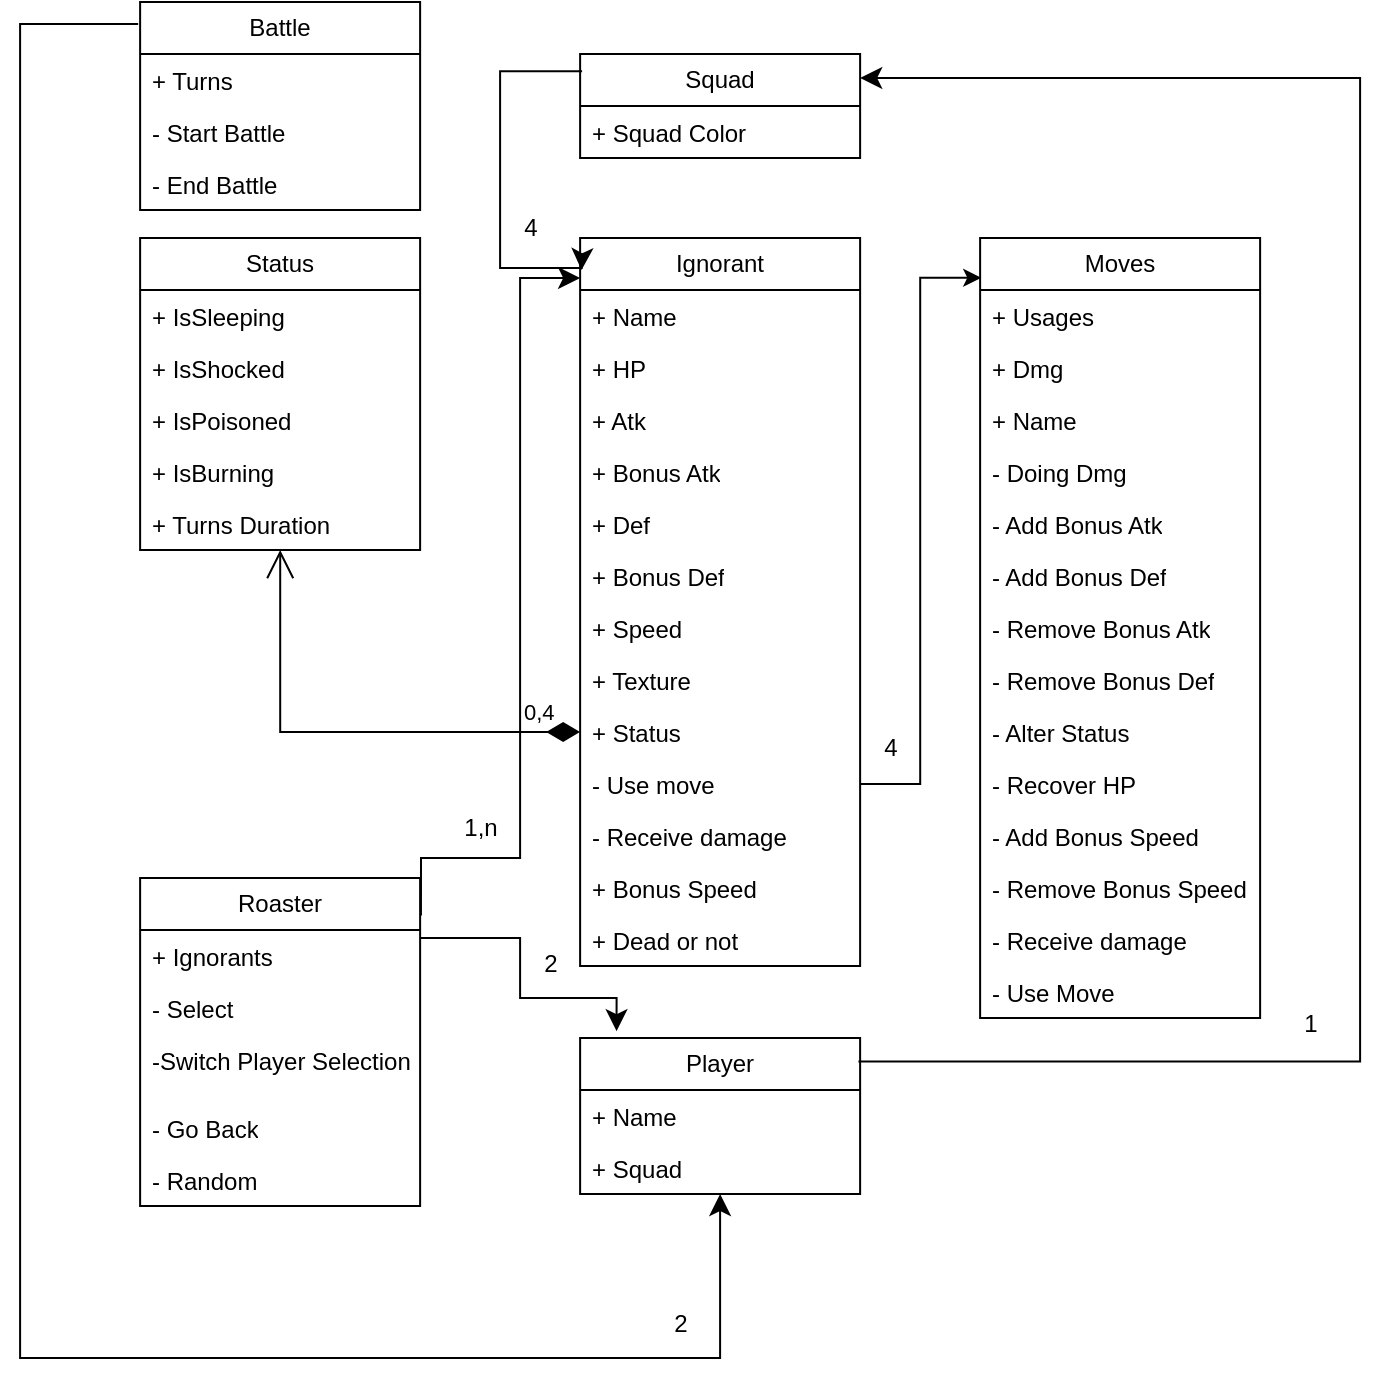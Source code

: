 <mxfile version="21.7.2" type="device">
  <diagram name="Pagina-1" id="jMCbuteyLF4isOyRByNc">
    <mxGraphModel dx="2751" dy="2220" grid="1" gridSize="10" guides="1" tooltips="1" connect="1" arrows="1" fold="1" page="1" pageScale="1" pageWidth="827" pageHeight="1169" math="0" shadow="0">
      <root>
        <mxCell id="0" />
        <mxCell id="1" parent="0" />
        <mxCell id="ofKXS1PiozarZB3otGyu-82" value="Ignorant" style="swimlane;fontStyle=0;childLayout=stackLayout;horizontal=1;startSize=26;fillColor=none;horizontalStack=0;resizeParent=1;resizeParentMax=0;resizeLast=0;collapsible=1;marginBottom=0;whiteSpace=wrap;html=1;" parent="1" vertex="1">
          <mxGeometry x="-39.94" y="-242" width="140" height="364" as="geometry" />
        </mxCell>
        <mxCell id="7dxguMWowUexCHQwfALJ-18" value="+ Name" style="text;strokeColor=none;fillColor=none;align=left;verticalAlign=top;spacingLeft=4;spacingRight=4;overflow=hidden;rotatable=0;points=[[0,0.5],[1,0.5]];portConstraint=eastwest;whiteSpace=wrap;html=1;" vertex="1" parent="ofKXS1PiozarZB3otGyu-82">
          <mxGeometry y="26" width="140" height="26" as="geometry" />
        </mxCell>
        <mxCell id="ofKXS1PiozarZB3otGyu-83" value="+ HP" style="text;strokeColor=none;fillColor=none;align=left;verticalAlign=top;spacingLeft=4;spacingRight=4;overflow=hidden;rotatable=0;points=[[0,0.5],[1,0.5]];portConstraint=eastwest;whiteSpace=wrap;html=1;" parent="ofKXS1PiozarZB3otGyu-82" vertex="1">
          <mxGeometry y="52" width="140" height="26" as="geometry" />
        </mxCell>
        <mxCell id="ofKXS1PiozarZB3otGyu-84" value="+ Atk" style="text;strokeColor=none;fillColor=none;align=left;verticalAlign=top;spacingLeft=4;spacingRight=4;overflow=hidden;rotatable=0;points=[[0,0.5],[1,0.5]];portConstraint=eastwest;whiteSpace=wrap;html=1;" parent="ofKXS1PiozarZB3otGyu-82" vertex="1">
          <mxGeometry y="78" width="140" height="26" as="geometry" />
        </mxCell>
        <mxCell id="ofKXS1PiozarZB3otGyu-96" value="+ Bonus Atk" style="text;strokeColor=none;fillColor=none;align=left;verticalAlign=top;spacingLeft=4;spacingRight=4;overflow=hidden;rotatable=0;points=[[0,0.5],[1,0.5]];portConstraint=eastwest;whiteSpace=wrap;html=1;" parent="ofKXS1PiozarZB3otGyu-82" vertex="1">
          <mxGeometry y="104" width="140" height="26" as="geometry" />
        </mxCell>
        <mxCell id="ofKXS1PiozarZB3otGyu-86" value="+ Def" style="text;strokeColor=none;fillColor=none;align=left;verticalAlign=top;spacingLeft=4;spacingRight=4;overflow=hidden;rotatable=0;points=[[0,0.5],[1,0.5]];portConstraint=eastwest;whiteSpace=wrap;html=1;" parent="ofKXS1PiozarZB3otGyu-82" vertex="1">
          <mxGeometry y="130" width="140" height="26" as="geometry" />
        </mxCell>
        <mxCell id="ofKXS1PiozarZB3otGyu-97" value="+ Bonus Def" style="text;strokeColor=none;fillColor=none;align=left;verticalAlign=top;spacingLeft=4;spacingRight=4;overflow=hidden;rotatable=0;points=[[0,0.5],[1,0.5]];portConstraint=eastwest;whiteSpace=wrap;html=1;" parent="ofKXS1PiozarZB3otGyu-82" vertex="1">
          <mxGeometry y="156" width="140" height="26" as="geometry" />
        </mxCell>
        <mxCell id="ofKXS1PiozarZB3otGyu-89" value="+ Speed" style="text;strokeColor=none;fillColor=none;align=left;verticalAlign=top;spacingLeft=4;spacingRight=4;overflow=hidden;rotatable=0;points=[[0,0.5],[1,0.5]];portConstraint=eastwest;whiteSpace=wrap;html=1;" parent="ofKXS1PiozarZB3otGyu-82" vertex="1">
          <mxGeometry y="182" width="140" height="26" as="geometry" />
        </mxCell>
        <mxCell id="ofKXS1PiozarZB3otGyu-90" value="+ Texture" style="text;strokeColor=none;fillColor=none;align=left;verticalAlign=top;spacingLeft=4;spacingRight=4;overflow=hidden;rotatable=0;points=[[0,0.5],[1,0.5]];portConstraint=eastwest;whiteSpace=wrap;html=1;" parent="ofKXS1PiozarZB3otGyu-82" vertex="1">
          <mxGeometry y="208" width="140" height="26" as="geometry" />
        </mxCell>
        <mxCell id="ofKXS1PiozarZB3otGyu-111" value="+ Status" style="text;strokeColor=none;fillColor=none;align=left;verticalAlign=top;spacingLeft=4;spacingRight=4;overflow=hidden;rotatable=0;points=[[0,0.5],[1,0.5]];portConstraint=eastwest;whiteSpace=wrap;html=1;" parent="ofKXS1PiozarZB3otGyu-82" vertex="1">
          <mxGeometry y="234" width="140" height="26" as="geometry" />
        </mxCell>
        <mxCell id="ofKXS1PiozarZB3otGyu-114" value="- Use move" style="text;strokeColor=none;fillColor=none;align=left;verticalAlign=top;spacingLeft=4;spacingRight=4;overflow=hidden;rotatable=0;points=[[0,0.5],[1,0.5]];portConstraint=eastwest;whiteSpace=wrap;html=1;" parent="ofKXS1PiozarZB3otGyu-82" vertex="1">
          <mxGeometry y="260" width="140" height="26" as="geometry" />
        </mxCell>
        <mxCell id="ofKXS1PiozarZB3otGyu-91" value="- Receive damage" style="text;strokeColor=none;fillColor=none;align=left;verticalAlign=top;spacingLeft=4;spacingRight=4;overflow=hidden;rotatable=0;points=[[0,0.5],[1,0.5]];portConstraint=eastwest;whiteSpace=wrap;html=1;" parent="ofKXS1PiozarZB3otGyu-82" vertex="1">
          <mxGeometry y="286" width="140" height="26" as="geometry" />
        </mxCell>
        <mxCell id="7dxguMWowUexCHQwfALJ-14" value="+ Bonus Speed" style="text;strokeColor=none;fillColor=none;align=left;verticalAlign=top;spacingLeft=4;spacingRight=4;overflow=hidden;rotatable=0;points=[[0,0.5],[1,0.5]];portConstraint=eastwest;whiteSpace=wrap;html=1;" vertex="1" parent="ofKXS1PiozarZB3otGyu-82">
          <mxGeometry y="312" width="140" height="26" as="geometry" />
        </mxCell>
        <mxCell id="7dxguMWowUexCHQwfALJ-39" value="+ Dead or not" style="text;strokeColor=none;fillColor=none;align=left;verticalAlign=top;spacingLeft=4;spacingRight=4;overflow=hidden;rotatable=0;points=[[0,0.5],[1,0.5]];portConstraint=eastwest;whiteSpace=wrap;html=1;" vertex="1" parent="ofKXS1PiozarZB3otGyu-82">
          <mxGeometry y="338" width="140" height="26" as="geometry" />
        </mxCell>
        <mxCell id="ofKXS1PiozarZB3otGyu-98" value="Status" style="swimlane;fontStyle=0;childLayout=stackLayout;horizontal=1;startSize=26;fillColor=none;horizontalStack=0;resizeParent=1;resizeParentMax=0;resizeLast=0;collapsible=1;marginBottom=0;whiteSpace=wrap;html=1;" parent="1" vertex="1">
          <mxGeometry x="-259.94" y="-242" width="140" height="156" as="geometry" />
        </mxCell>
        <mxCell id="ofKXS1PiozarZB3otGyu-106" value="+ IsSleeping" style="text;strokeColor=none;fillColor=none;align=left;verticalAlign=top;spacingLeft=4;spacingRight=4;overflow=hidden;rotatable=0;points=[[0,0.5],[1,0.5]];portConstraint=eastwest;whiteSpace=wrap;html=1;" parent="ofKXS1PiozarZB3otGyu-98" vertex="1">
          <mxGeometry y="26" width="140" height="26" as="geometry" />
        </mxCell>
        <mxCell id="ofKXS1PiozarZB3otGyu-107" value="+ IsShocked" style="text;strokeColor=none;fillColor=none;align=left;verticalAlign=top;spacingLeft=4;spacingRight=4;overflow=hidden;rotatable=0;points=[[0,0.5],[1,0.5]];portConstraint=eastwest;whiteSpace=wrap;html=1;" parent="ofKXS1PiozarZB3otGyu-98" vertex="1">
          <mxGeometry y="52" width="140" height="26" as="geometry" />
        </mxCell>
        <mxCell id="ofKXS1PiozarZB3otGyu-108" value="+ IsPoisoned" style="text;strokeColor=none;fillColor=none;align=left;verticalAlign=top;spacingLeft=4;spacingRight=4;overflow=hidden;rotatable=0;points=[[0,0.5],[1,0.5]];portConstraint=eastwest;whiteSpace=wrap;html=1;" parent="ofKXS1PiozarZB3otGyu-98" vertex="1">
          <mxGeometry y="78" width="140" height="26" as="geometry" />
        </mxCell>
        <mxCell id="ofKXS1PiozarZB3otGyu-109" value="+ IsBurning" style="text;strokeColor=none;fillColor=none;align=left;verticalAlign=top;spacingLeft=4;spacingRight=4;overflow=hidden;rotatable=0;points=[[0,0.5],[1,0.5]];portConstraint=eastwest;whiteSpace=wrap;html=1;" parent="ofKXS1PiozarZB3otGyu-98" vertex="1">
          <mxGeometry y="104" width="140" height="26" as="geometry" />
        </mxCell>
        <mxCell id="7dxguMWowUexCHQwfALJ-105" value="+ Turns Duration" style="text;strokeColor=none;fillColor=none;align=left;verticalAlign=top;spacingLeft=4;spacingRight=4;overflow=hidden;rotatable=0;points=[[0,0.5],[1,0.5]];portConstraint=eastwest;whiteSpace=wrap;html=1;" vertex="1" parent="ofKXS1PiozarZB3otGyu-98">
          <mxGeometry y="130" width="140" height="26" as="geometry" />
        </mxCell>
        <mxCell id="ofKXS1PiozarZB3otGyu-113" value="0,4" style="endArrow=open;html=1;endSize=12;startArrow=diamondThin;startSize=14;startFill=1;edgeStyle=orthogonalEdgeStyle;align=left;verticalAlign=bottom;rounded=0;" parent="1" source="ofKXS1PiozarZB3otGyu-111" target="ofKXS1PiozarZB3otGyu-98" edge="1">
          <mxGeometry x="-0.751" y="-1" relative="1" as="geometry">
            <mxPoint x="-189.94" y="48" as="sourcePoint" />
            <mxPoint x="-29.94" y="48" as="targetPoint" />
            <mxPoint as="offset" />
          </mxGeometry>
        </mxCell>
        <mxCell id="7dxguMWowUexCHQwfALJ-1" value="Moves" style="swimlane;fontStyle=0;childLayout=stackLayout;horizontal=1;startSize=26;fillColor=none;horizontalStack=0;resizeParent=1;resizeParentMax=0;resizeLast=0;collapsible=1;marginBottom=0;whiteSpace=wrap;html=1;" vertex="1" parent="1">
          <mxGeometry x="160.06" y="-242" width="140" height="390" as="geometry" />
        </mxCell>
        <mxCell id="7dxguMWowUexCHQwfALJ-2" value="+ Usages" style="text;strokeColor=none;fillColor=none;align=left;verticalAlign=top;spacingLeft=4;spacingRight=4;overflow=hidden;rotatable=0;points=[[0,0.5],[1,0.5]];portConstraint=eastwest;whiteSpace=wrap;html=1;" vertex="1" parent="7dxguMWowUexCHQwfALJ-1">
          <mxGeometry y="26" width="140" height="26" as="geometry" />
        </mxCell>
        <mxCell id="7dxguMWowUexCHQwfALJ-16" value="+ Dmg" style="text;strokeColor=none;fillColor=none;align=left;verticalAlign=top;spacingLeft=4;spacingRight=4;overflow=hidden;rotatable=0;points=[[0,0.5],[1,0.5]];portConstraint=eastwest;whiteSpace=wrap;html=1;" vertex="1" parent="7dxguMWowUexCHQwfALJ-1">
          <mxGeometry y="52" width="140" height="26" as="geometry" />
        </mxCell>
        <mxCell id="7dxguMWowUexCHQwfALJ-17" value="+ Name" style="text;strokeColor=none;fillColor=none;align=left;verticalAlign=top;spacingLeft=4;spacingRight=4;overflow=hidden;rotatable=0;points=[[0,0.5],[1,0.5]];portConstraint=eastwest;whiteSpace=wrap;html=1;" vertex="1" parent="7dxguMWowUexCHQwfALJ-1">
          <mxGeometry y="78" width="140" height="26" as="geometry" />
        </mxCell>
        <mxCell id="7dxguMWowUexCHQwfALJ-15" value="- Doing Dmg" style="text;strokeColor=none;fillColor=none;align=left;verticalAlign=top;spacingLeft=4;spacingRight=4;overflow=hidden;rotatable=0;points=[[0,0.5],[1,0.5]];portConstraint=eastwest;whiteSpace=wrap;html=1;" vertex="1" parent="7dxguMWowUexCHQwfALJ-1">
          <mxGeometry y="104" width="140" height="26" as="geometry" />
        </mxCell>
        <mxCell id="7dxguMWowUexCHQwfALJ-3" value="- Add Bonus Atk" style="text;strokeColor=none;fillColor=none;align=left;verticalAlign=top;spacingLeft=4;spacingRight=4;overflow=hidden;rotatable=0;points=[[0,0.5],[1,0.5]];portConstraint=eastwest;whiteSpace=wrap;html=1;" vertex="1" parent="7dxguMWowUexCHQwfALJ-1">
          <mxGeometry y="130" width="140" height="26" as="geometry" />
        </mxCell>
        <mxCell id="7dxguMWowUexCHQwfALJ-4" value="- Add Bonus Def" style="text;strokeColor=none;fillColor=none;align=left;verticalAlign=top;spacingLeft=4;spacingRight=4;overflow=hidden;rotatable=0;points=[[0,0.5],[1,0.5]];portConstraint=eastwest;whiteSpace=wrap;html=1;" vertex="1" parent="7dxguMWowUexCHQwfALJ-1">
          <mxGeometry y="156" width="140" height="26" as="geometry" />
        </mxCell>
        <mxCell id="7dxguMWowUexCHQwfALJ-5" value="- Remove Bonus Atk" style="text;strokeColor=none;fillColor=none;align=left;verticalAlign=top;spacingLeft=4;spacingRight=4;overflow=hidden;rotatable=0;points=[[0,0.5],[1,0.5]];portConstraint=eastwest;whiteSpace=wrap;html=1;" vertex="1" parent="7dxguMWowUexCHQwfALJ-1">
          <mxGeometry y="182" width="140" height="26" as="geometry" />
        </mxCell>
        <mxCell id="7dxguMWowUexCHQwfALJ-6" value="- Remove Bonus Def" style="text;strokeColor=none;fillColor=none;align=left;verticalAlign=top;spacingLeft=4;spacingRight=4;overflow=hidden;rotatable=0;points=[[0,0.5],[1,0.5]];portConstraint=eastwest;whiteSpace=wrap;html=1;" vertex="1" parent="7dxguMWowUexCHQwfALJ-1">
          <mxGeometry y="208" width="140" height="26" as="geometry" />
        </mxCell>
        <mxCell id="7dxguMWowUexCHQwfALJ-7" value="- Alter Status" style="text;strokeColor=none;fillColor=none;align=left;verticalAlign=top;spacingLeft=4;spacingRight=4;overflow=hidden;rotatable=0;points=[[0,0.5],[1,0.5]];portConstraint=eastwest;whiteSpace=wrap;html=1;" vertex="1" parent="7dxguMWowUexCHQwfALJ-1">
          <mxGeometry y="234" width="140" height="26" as="geometry" />
        </mxCell>
        <mxCell id="7dxguMWowUexCHQwfALJ-8" value="- Recover HP" style="text;strokeColor=none;fillColor=none;align=left;verticalAlign=top;spacingLeft=4;spacingRight=4;overflow=hidden;rotatable=0;points=[[0,0.5],[1,0.5]];portConstraint=eastwest;whiteSpace=wrap;html=1;" vertex="1" parent="7dxguMWowUexCHQwfALJ-1">
          <mxGeometry y="260" width="140" height="26" as="geometry" />
        </mxCell>
        <mxCell id="7dxguMWowUexCHQwfALJ-9" value="- Add Bonus Speed" style="text;strokeColor=none;fillColor=none;align=left;verticalAlign=top;spacingLeft=4;spacingRight=4;overflow=hidden;rotatable=0;points=[[0,0.5],[1,0.5]];portConstraint=eastwest;whiteSpace=wrap;html=1;" vertex="1" parent="7dxguMWowUexCHQwfALJ-1">
          <mxGeometry y="286" width="140" height="26" as="geometry" />
        </mxCell>
        <mxCell id="7dxguMWowUexCHQwfALJ-10" value="- Remove Bonus Speed" style="text;strokeColor=none;fillColor=none;align=left;verticalAlign=top;spacingLeft=4;spacingRight=4;overflow=hidden;rotatable=0;points=[[0,0.5],[1,0.5]];portConstraint=eastwest;whiteSpace=wrap;html=1;" vertex="1" parent="7dxguMWowUexCHQwfALJ-1">
          <mxGeometry y="312" width="140" height="26" as="geometry" />
        </mxCell>
        <mxCell id="7dxguMWowUexCHQwfALJ-122" value="- Receive damage" style="text;strokeColor=none;fillColor=none;align=left;verticalAlign=top;spacingLeft=4;spacingRight=4;overflow=hidden;rotatable=0;points=[[0,0.5],[1,0.5]];portConstraint=eastwest;whiteSpace=wrap;html=1;" vertex="1" parent="7dxguMWowUexCHQwfALJ-1">
          <mxGeometry y="338" width="140" height="26" as="geometry" />
        </mxCell>
        <mxCell id="7dxguMWowUexCHQwfALJ-11" value="- Use Move" style="text;strokeColor=none;fillColor=none;align=left;verticalAlign=top;spacingLeft=4;spacingRight=4;overflow=hidden;rotatable=0;points=[[0,0.5],[1,0.5]];portConstraint=eastwest;whiteSpace=wrap;html=1;" vertex="1" parent="7dxguMWowUexCHQwfALJ-1">
          <mxGeometry y="364" width="140" height="26" as="geometry" />
        </mxCell>
        <mxCell id="7dxguMWowUexCHQwfALJ-19" style="edgeStyle=orthogonalEdgeStyle;rounded=0;orthogonalLoop=1;jettySize=auto;html=1;exitX=1;exitY=0.5;exitDx=0;exitDy=0;entryX=0.004;entryY=0.051;entryDx=0;entryDy=0;entryPerimeter=0;" edge="1" parent="1" source="ofKXS1PiozarZB3otGyu-114" target="7dxguMWowUexCHQwfALJ-1">
          <mxGeometry relative="1" as="geometry" />
        </mxCell>
        <mxCell id="7dxguMWowUexCHQwfALJ-20" value="4" style="text;html=1;align=center;verticalAlign=middle;resizable=0;points=[];autosize=1;strokeColor=none;fillColor=none;rotation=0;" vertex="1" parent="1">
          <mxGeometry x="100.06" y="-2" width="30" height="30" as="geometry" />
        </mxCell>
        <mxCell id="7dxguMWowUexCHQwfALJ-22" value="Squad" style="swimlane;fontStyle=0;childLayout=stackLayout;horizontal=1;startSize=26;fillColor=none;horizontalStack=0;resizeParent=1;resizeParentMax=0;resizeLast=0;collapsible=1;marginBottom=0;whiteSpace=wrap;html=1;" vertex="1" parent="1">
          <mxGeometry x="-39.94" y="-334" width="140" height="52" as="geometry" />
        </mxCell>
        <mxCell id="7dxguMWowUexCHQwfALJ-23" value="+ Squad Color" style="text;strokeColor=none;fillColor=none;align=left;verticalAlign=top;spacingLeft=4;spacingRight=4;overflow=hidden;rotatable=0;points=[[0,0.5],[1,0.5]];portConstraint=eastwest;whiteSpace=wrap;html=1;" vertex="1" parent="7dxguMWowUexCHQwfALJ-22">
          <mxGeometry y="26" width="140" height="26" as="geometry" />
        </mxCell>
        <mxCell id="7dxguMWowUexCHQwfALJ-36" value="" style="edgeStyle=segmentEdgeStyle;endArrow=classic;html=1;curved=0;rounded=0;endSize=8;startSize=8;sourcePerimeterSpacing=0;targetPerimeterSpacing=0;entryX=0.005;entryY=0.044;entryDx=0;entryDy=0;entryPerimeter=0;exitX=0.007;exitY=0.165;exitDx=0;exitDy=0;exitPerimeter=0;" edge="1" parent="1" source="7dxguMWowUexCHQwfALJ-22" target="ofKXS1PiozarZB3otGyu-82">
          <mxGeometry width="100" relative="1" as="geometry">
            <mxPoint x="-149.94" y="-332" as="sourcePoint" />
            <mxPoint x="-49.94" y="-292" as="targetPoint" />
            <Array as="points">
              <mxPoint x="-79.94" y="-325" />
              <mxPoint x="-79.94" y="-227" />
            </Array>
          </mxGeometry>
        </mxCell>
        <mxCell id="7dxguMWowUexCHQwfALJ-37" value="4" style="text;html=1;align=center;verticalAlign=middle;resizable=0;points=[];autosize=1;strokeColor=none;fillColor=none;" vertex="1" parent="1">
          <mxGeometry x="-79.94" y="-262" width="30" height="30" as="geometry" />
        </mxCell>
        <mxCell id="7dxguMWowUexCHQwfALJ-40" value="Player" style="swimlane;fontStyle=0;childLayout=stackLayout;horizontal=1;startSize=26;fillColor=none;horizontalStack=0;resizeParent=1;resizeParentMax=0;resizeLast=0;collapsible=1;marginBottom=0;whiteSpace=wrap;html=1;" vertex="1" parent="1">
          <mxGeometry x="-39.94" y="158" width="140" height="78" as="geometry" />
        </mxCell>
        <mxCell id="7dxguMWowUexCHQwfALJ-41" value="+ Name" style="text;strokeColor=none;fillColor=none;align=left;verticalAlign=top;spacingLeft=4;spacingRight=4;overflow=hidden;rotatable=0;points=[[0,0.5],[1,0.5]];portConstraint=eastwest;whiteSpace=wrap;html=1;" vertex="1" parent="7dxguMWowUexCHQwfALJ-40">
          <mxGeometry y="26" width="140" height="26" as="geometry" />
        </mxCell>
        <mxCell id="7dxguMWowUexCHQwfALJ-42" value="+ Squad" style="text;strokeColor=none;fillColor=none;align=left;verticalAlign=top;spacingLeft=4;spacingRight=4;overflow=hidden;rotatable=0;points=[[0,0.5],[1,0.5]];portConstraint=eastwest;whiteSpace=wrap;html=1;" vertex="1" parent="7dxguMWowUexCHQwfALJ-40">
          <mxGeometry y="52" width="140" height="26" as="geometry" />
        </mxCell>
        <mxCell id="7dxguMWowUexCHQwfALJ-69" value="2" style="text;html=1;align=center;verticalAlign=middle;resizable=0;points=[];autosize=1;strokeColor=none;fillColor=none;" vertex="1" parent="1">
          <mxGeometry x="-69.94" y="106" width="30" height="30" as="geometry" />
        </mxCell>
        <mxCell id="7dxguMWowUexCHQwfALJ-70" value="" style="edgeStyle=segmentEdgeStyle;endArrow=classic;html=1;curved=0;rounded=0;endSize=8;startSize=8;sourcePerimeterSpacing=0;targetPerimeterSpacing=0;exitX=0.994;exitY=0.15;exitDx=0;exitDy=0;exitPerimeter=0;" edge="1" parent="1" source="7dxguMWowUexCHQwfALJ-40">
          <mxGeometry width="100" relative="1" as="geometry">
            <mxPoint x="110.06" y="168" as="sourcePoint" />
            <mxPoint x="100.06" y="-322" as="targetPoint" />
            <Array as="points">
              <mxPoint x="350.06" y="170" />
              <mxPoint x="350.06" y="-322" />
              <mxPoint x="100.06" y="-322" />
            </Array>
          </mxGeometry>
        </mxCell>
        <mxCell id="7dxguMWowUexCHQwfALJ-71" value="1" style="text;html=1;align=center;verticalAlign=middle;resizable=0;points=[];autosize=1;strokeColor=none;fillColor=none;" vertex="1" parent="1">
          <mxGeometry x="310.06" y="136" width="30" height="30" as="geometry" />
        </mxCell>
        <mxCell id="7dxguMWowUexCHQwfALJ-72" value="Roaster" style="swimlane;fontStyle=0;childLayout=stackLayout;horizontal=1;startSize=26;fillColor=none;horizontalStack=0;resizeParent=1;resizeParentMax=0;resizeLast=0;collapsible=1;marginBottom=0;whiteSpace=wrap;html=1;" vertex="1" parent="1">
          <mxGeometry x="-259.94" y="78" width="140" height="164" as="geometry" />
        </mxCell>
        <mxCell id="7dxguMWowUexCHQwfALJ-73" value="+ Ignorants" style="text;strokeColor=none;fillColor=none;align=left;verticalAlign=top;spacingLeft=4;spacingRight=4;overflow=hidden;rotatable=0;points=[[0,0.5],[1,0.5]];portConstraint=eastwest;whiteSpace=wrap;html=1;" vertex="1" parent="7dxguMWowUexCHQwfALJ-72">
          <mxGeometry y="26" width="140" height="26" as="geometry" />
        </mxCell>
        <mxCell id="7dxguMWowUexCHQwfALJ-74" value="- Select" style="text;strokeColor=none;fillColor=none;align=left;verticalAlign=top;spacingLeft=4;spacingRight=4;overflow=hidden;rotatable=0;points=[[0,0.5],[1,0.5]];portConstraint=eastwest;whiteSpace=wrap;html=1;" vertex="1" parent="7dxguMWowUexCHQwfALJ-72">
          <mxGeometry y="52" width="140" height="26" as="geometry" />
        </mxCell>
        <mxCell id="7dxguMWowUexCHQwfALJ-75" value="-Switch Player Selection" style="text;strokeColor=none;fillColor=none;align=left;verticalAlign=top;spacingLeft=4;spacingRight=4;overflow=hidden;rotatable=0;points=[[0,0.5],[1,0.5]];portConstraint=eastwest;whiteSpace=wrap;html=1;" vertex="1" parent="7dxguMWowUexCHQwfALJ-72">
          <mxGeometry y="78" width="140" height="34" as="geometry" />
        </mxCell>
        <mxCell id="7dxguMWowUexCHQwfALJ-76" value="- Go Back" style="text;strokeColor=none;fillColor=none;align=left;verticalAlign=top;spacingLeft=4;spacingRight=4;overflow=hidden;rotatable=0;points=[[0,0.5],[1,0.5]];portConstraint=eastwest;whiteSpace=wrap;html=1;" vertex="1" parent="7dxguMWowUexCHQwfALJ-72">
          <mxGeometry y="112" width="140" height="26" as="geometry" />
        </mxCell>
        <mxCell id="7dxguMWowUexCHQwfALJ-77" value="- Random" style="text;strokeColor=none;fillColor=none;align=left;verticalAlign=top;spacingLeft=4;spacingRight=4;overflow=hidden;rotatable=0;points=[[0,0.5],[1,0.5]];portConstraint=eastwest;whiteSpace=wrap;html=1;" vertex="1" parent="7dxguMWowUexCHQwfALJ-72">
          <mxGeometry y="138" width="140" height="26" as="geometry" />
        </mxCell>
        <mxCell id="7dxguMWowUexCHQwfALJ-86" value="" style="edgeStyle=segmentEdgeStyle;endArrow=classic;html=1;curved=0;rounded=0;endSize=8;startSize=8;sourcePerimeterSpacing=0;targetPerimeterSpacing=0;exitX=1.003;exitY=0.114;exitDx=0;exitDy=0;exitPerimeter=0;" edge="1" parent="1" source="7dxguMWowUexCHQwfALJ-72" target="ofKXS1PiozarZB3otGyu-82">
          <mxGeometry width="100" relative="1" as="geometry">
            <mxPoint x="-119.94" y="68" as="sourcePoint" />
            <mxPoint x="-19.94" y="108" as="targetPoint" />
            <Array as="points">
              <mxPoint x="-119.94" y="68" />
              <mxPoint x="-69.94" y="68" />
              <mxPoint x="-69.94" y="-222" />
            </Array>
          </mxGeometry>
        </mxCell>
        <mxCell id="7dxguMWowUexCHQwfALJ-87" value="1,n" style="text;html=1;align=center;verticalAlign=middle;resizable=0;points=[];autosize=1;strokeColor=none;fillColor=none;" vertex="1" parent="1">
          <mxGeometry x="-109.94" y="38" width="40" height="30" as="geometry" />
        </mxCell>
        <mxCell id="7dxguMWowUexCHQwfALJ-88" value="" style="edgeStyle=segmentEdgeStyle;endArrow=classic;html=1;curved=0;rounded=0;endSize=8;startSize=8;sourcePerimeterSpacing=0;targetPerimeterSpacing=0;entryX=0.13;entryY=-0.044;entryDx=0;entryDy=0;entryPerimeter=0;" edge="1" parent="1" target="7dxguMWowUexCHQwfALJ-40">
          <mxGeometry width="100" relative="1" as="geometry">
            <mxPoint x="-119.94" y="108" as="sourcePoint" />
            <mxPoint x="-19.94" y="148" as="targetPoint" />
            <Array as="points">
              <mxPoint x="-69.94" y="108" />
              <mxPoint x="-69.94" y="138" />
              <mxPoint x="-21.94" y="138" />
            </Array>
          </mxGeometry>
        </mxCell>
        <mxCell id="7dxguMWowUexCHQwfALJ-89" value="Battle" style="swimlane;fontStyle=0;childLayout=stackLayout;horizontal=1;startSize=26;fillColor=none;horizontalStack=0;resizeParent=1;resizeParentMax=0;resizeLast=0;collapsible=1;marginBottom=0;whiteSpace=wrap;html=1;" vertex="1" parent="1">
          <mxGeometry x="-259.94" y="-360" width="140" height="104" as="geometry" />
        </mxCell>
        <mxCell id="7dxguMWowUexCHQwfALJ-90" value="+ Turns" style="text;strokeColor=none;fillColor=none;align=left;verticalAlign=top;spacingLeft=4;spacingRight=4;overflow=hidden;rotatable=0;points=[[0,0.5],[1,0.5]];portConstraint=eastwest;whiteSpace=wrap;html=1;" vertex="1" parent="7dxguMWowUexCHQwfALJ-89">
          <mxGeometry y="26" width="140" height="26" as="geometry" />
        </mxCell>
        <mxCell id="7dxguMWowUexCHQwfALJ-91" value="- Start Battle" style="text;strokeColor=none;fillColor=none;align=left;verticalAlign=top;spacingLeft=4;spacingRight=4;overflow=hidden;rotatable=0;points=[[0,0.5],[1,0.5]];portConstraint=eastwest;whiteSpace=wrap;html=1;" vertex="1" parent="7dxguMWowUexCHQwfALJ-89">
          <mxGeometry y="52" width="140" height="26" as="geometry" />
        </mxCell>
        <mxCell id="7dxguMWowUexCHQwfALJ-92" value="- End Battle" style="text;strokeColor=none;fillColor=none;align=left;verticalAlign=top;spacingLeft=4;spacingRight=4;overflow=hidden;rotatable=0;points=[[0,0.5],[1,0.5]];portConstraint=eastwest;whiteSpace=wrap;html=1;" vertex="1" parent="7dxguMWowUexCHQwfALJ-89">
          <mxGeometry y="78" width="140" height="26" as="geometry" />
        </mxCell>
        <mxCell id="7dxguMWowUexCHQwfALJ-103" value="" style="edgeStyle=segmentEdgeStyle;endArrow=classic;html=1;curved=0;rounded=0;endSize=8;startSize=8;sourcePerimeterSpacing=0;targetPerimeterSpacing=0;exitX=-0.007;exitY=0.106;exitDx=0;exitDy=0;exitPerimeter=0;" edge="1" parent="1" source="7dxguMWowUexCHQwfALJ-89" target="7dxguMWowUexCHQwfALJ-42">
          <mxGeometry width="100" relative="1" as="geometry">
            <mxPoint x="-369.94" y="-322" as="sourcePoint" />
            <mxPoint x="40.06" y="318" as="targetPoint" />
            <Array as="points">
              <mxPoint x="-319.94" y="-349" />
              <mxPoint x="-319.94" y="318" />
              <mxPoint x="30.06" y="318" />
            </Array>
          </mxGeometry>
        </mxCell>
        <mxCell id="7dxguMWowUexCHQwfALJ-104" value="2" style="text;html=1;align=center;verticalAlign=middle;resizable=0;points=[];autosize=1;strokeColor=none;fillColor=none;" vertex="1" parent="1">
          <mxGeometry x="-4.94" y="286" width="30" height="30" as="geometry" />
        </mxCell>
      </root>
    </mxGraphModel>
  </diagram>
</mxfile>

